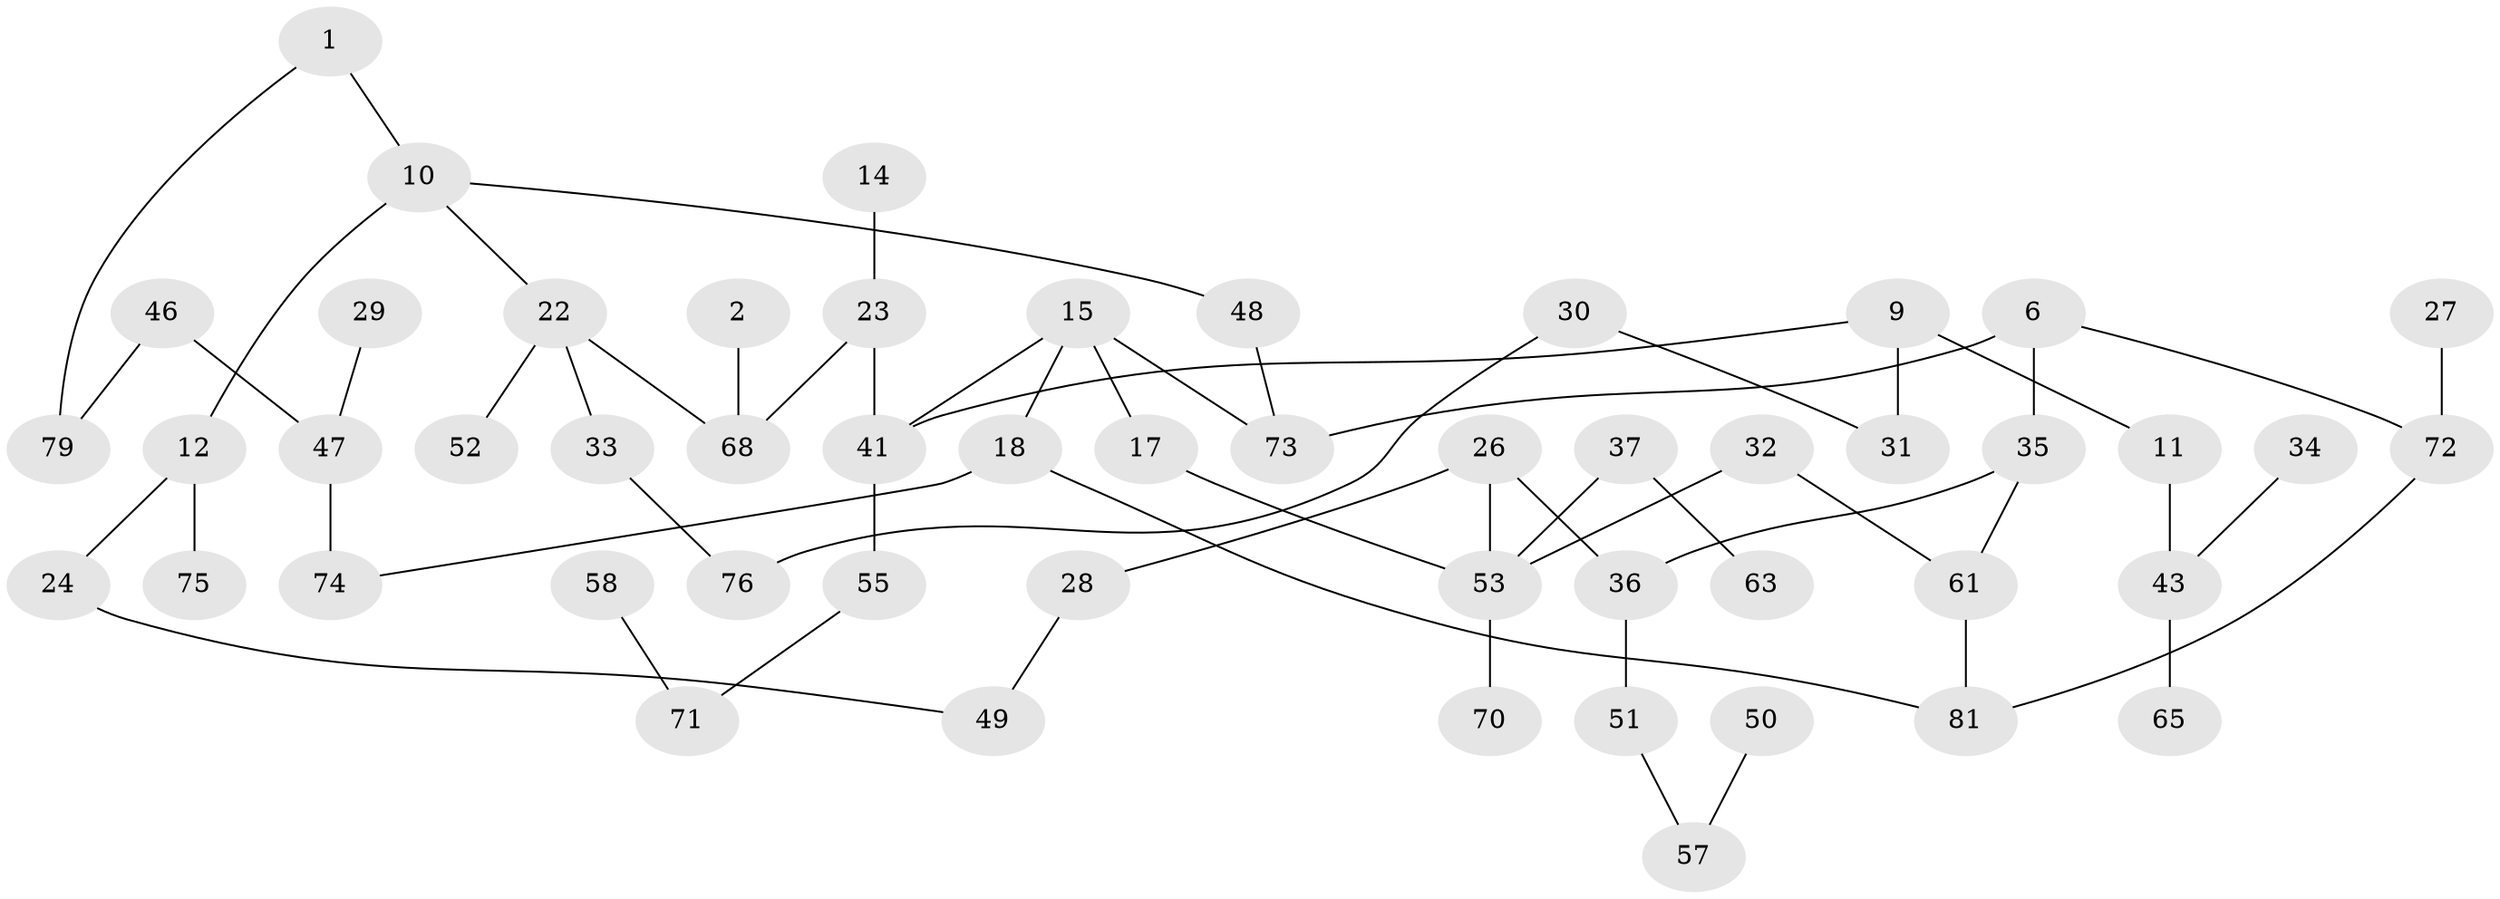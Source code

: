 // original degree distribution, {4: 0.07462686567164178, 5: 0.014925373134328358, 1: 0.2537313432835821, 2: 0.291044776119403, 3: 0.16417910447761194, 0: 0.20149253731343283}
// Generated by graph-tools (version 1.1) at 2025/35/03/04/25 23:35:52]
// undirected, 52 vertices, 59 edges
graph export_dot {
  node [color=gray90,style=filled];
  1;
  2;
  6;
  9;
  10;
  11;
  12;
  14;
  15;
  17;
  18;
  22;
  23;
  24;
  26;
  27;
  28;
  29;
  30;
  31;
  32;
  33;
  34;
  35;
  36;
  37;
  41;
  43;
  46;
  47;
  48;
  49;
  50;
  51;
  52;
  53;
  55;
  57;
  58;
  61;
  63;
  65;
  68;
  70;
  71;
  72;
  73;
  74;
  75;
  76;
  79;
  81;
  1 -- 10 [weight=1.0];
  1 -- 79 [weight=1.0];
  2 -- 68 [weight=1.0];
  6 -- 35 [weight=1.0];
  6 -- 72 [weight=1.0];
  6 -- 73 [weight=1.0];
  9 -- 11 [weight=1.0];
  9 -- 31 [weight=1.0];
  9 -- 41 [weight=1.0];
  10 -- 12 [weight=1.0];
  10 -- 22 [weight=1.0];
  10 -- 48 [weight=1.0];
  11 -- 43 [weight=1.0];
  12 -- 24 [weight=1.0];
  12 -- 75 [weight=2.0];
  14 -- 23 [weight=1.0];
  15 -- 17 [weight=1.0];
  15 -- 18 [weight=1.0];
  15 -- 41 [weight=1.0];
  15 -- 73 [weight=1.0];
  17 -- 53 [weight=1.0];
  18 -- 74 [weight=1.0];
  18 -- 81 [weight=1.0];
  22 -- 33 [weight=1.0];
  22 -- 52 [weight=1.0];
  22 -- 68 [weight=1.0];
  23 -- 41 [weight=1.0];
  23 -- 68 [weight=1.0];
  24 -- 49 [weight=1.0];
  26 -- 28 [weight=1.0];
  26 -- 36 [weight=1.0];
  26 -- 53 [weight=1.0];
  27 -- 72 [weight=1.0];
  28 -- 49 [weight=1.0];
  29 -- 47 [weight=1.0];
  30 -- 31 [weight=1.0];
  30 -- 76 [weight=1.0];
  32 -- 53 [weight=1.0];
  32 -- 61 [weight=1.0];
  33 -- 76 [weight=1.0];
  34 -- 43 [weight=1.0];
  35 -- 36 [weight=1.0];
  35 -- 61 [weight=1.0];
  36 -- 51 [weight=1.0];
  37 -- 53 [weight=1.0];
  37 -- 63 [weight=1.0];
  41 -- 55 [weight=1.0];
  43 -- 65 [weight=1.0];
  46 -- 47 [weight=1.0];
  46 -- 79 [weight=1.0];
  47 -- 74 [weight=2.0];
  48 -- 73 [weight=1.0];
  50 -- 57 [weight=1.0];
  51 -- 57 [weight=1.0];
  53 -- 70 [weight=1.0];
  55 -- 71 [weight=1.0];
  58 -- 71 [weight=1.0];
  61 -- 81 [weight=1.0];
  72 -- 81 [weight=1.0];
}
